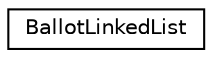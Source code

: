 digraph "Graphical Class Hierarchy"
{
 // LATEX_PDF_SIZE
  edge [fontname="Helvetica",fontsize="10",labelfontname="Helvetica",labelfontsize="10"];
  node [fontname="Helvetica",fontsize="10",shape=record];
  rankdir="LR";
  Node0 [label="BallotLinkedList",height=0.2,width=0.4,color="black", fillcolor="white", style="filled",URL="$classBallotLinkedList.html",tooltip="File name: BallotLinkedList.h. Description: Contains method signatures and attributes for the BallotL..."];
}
